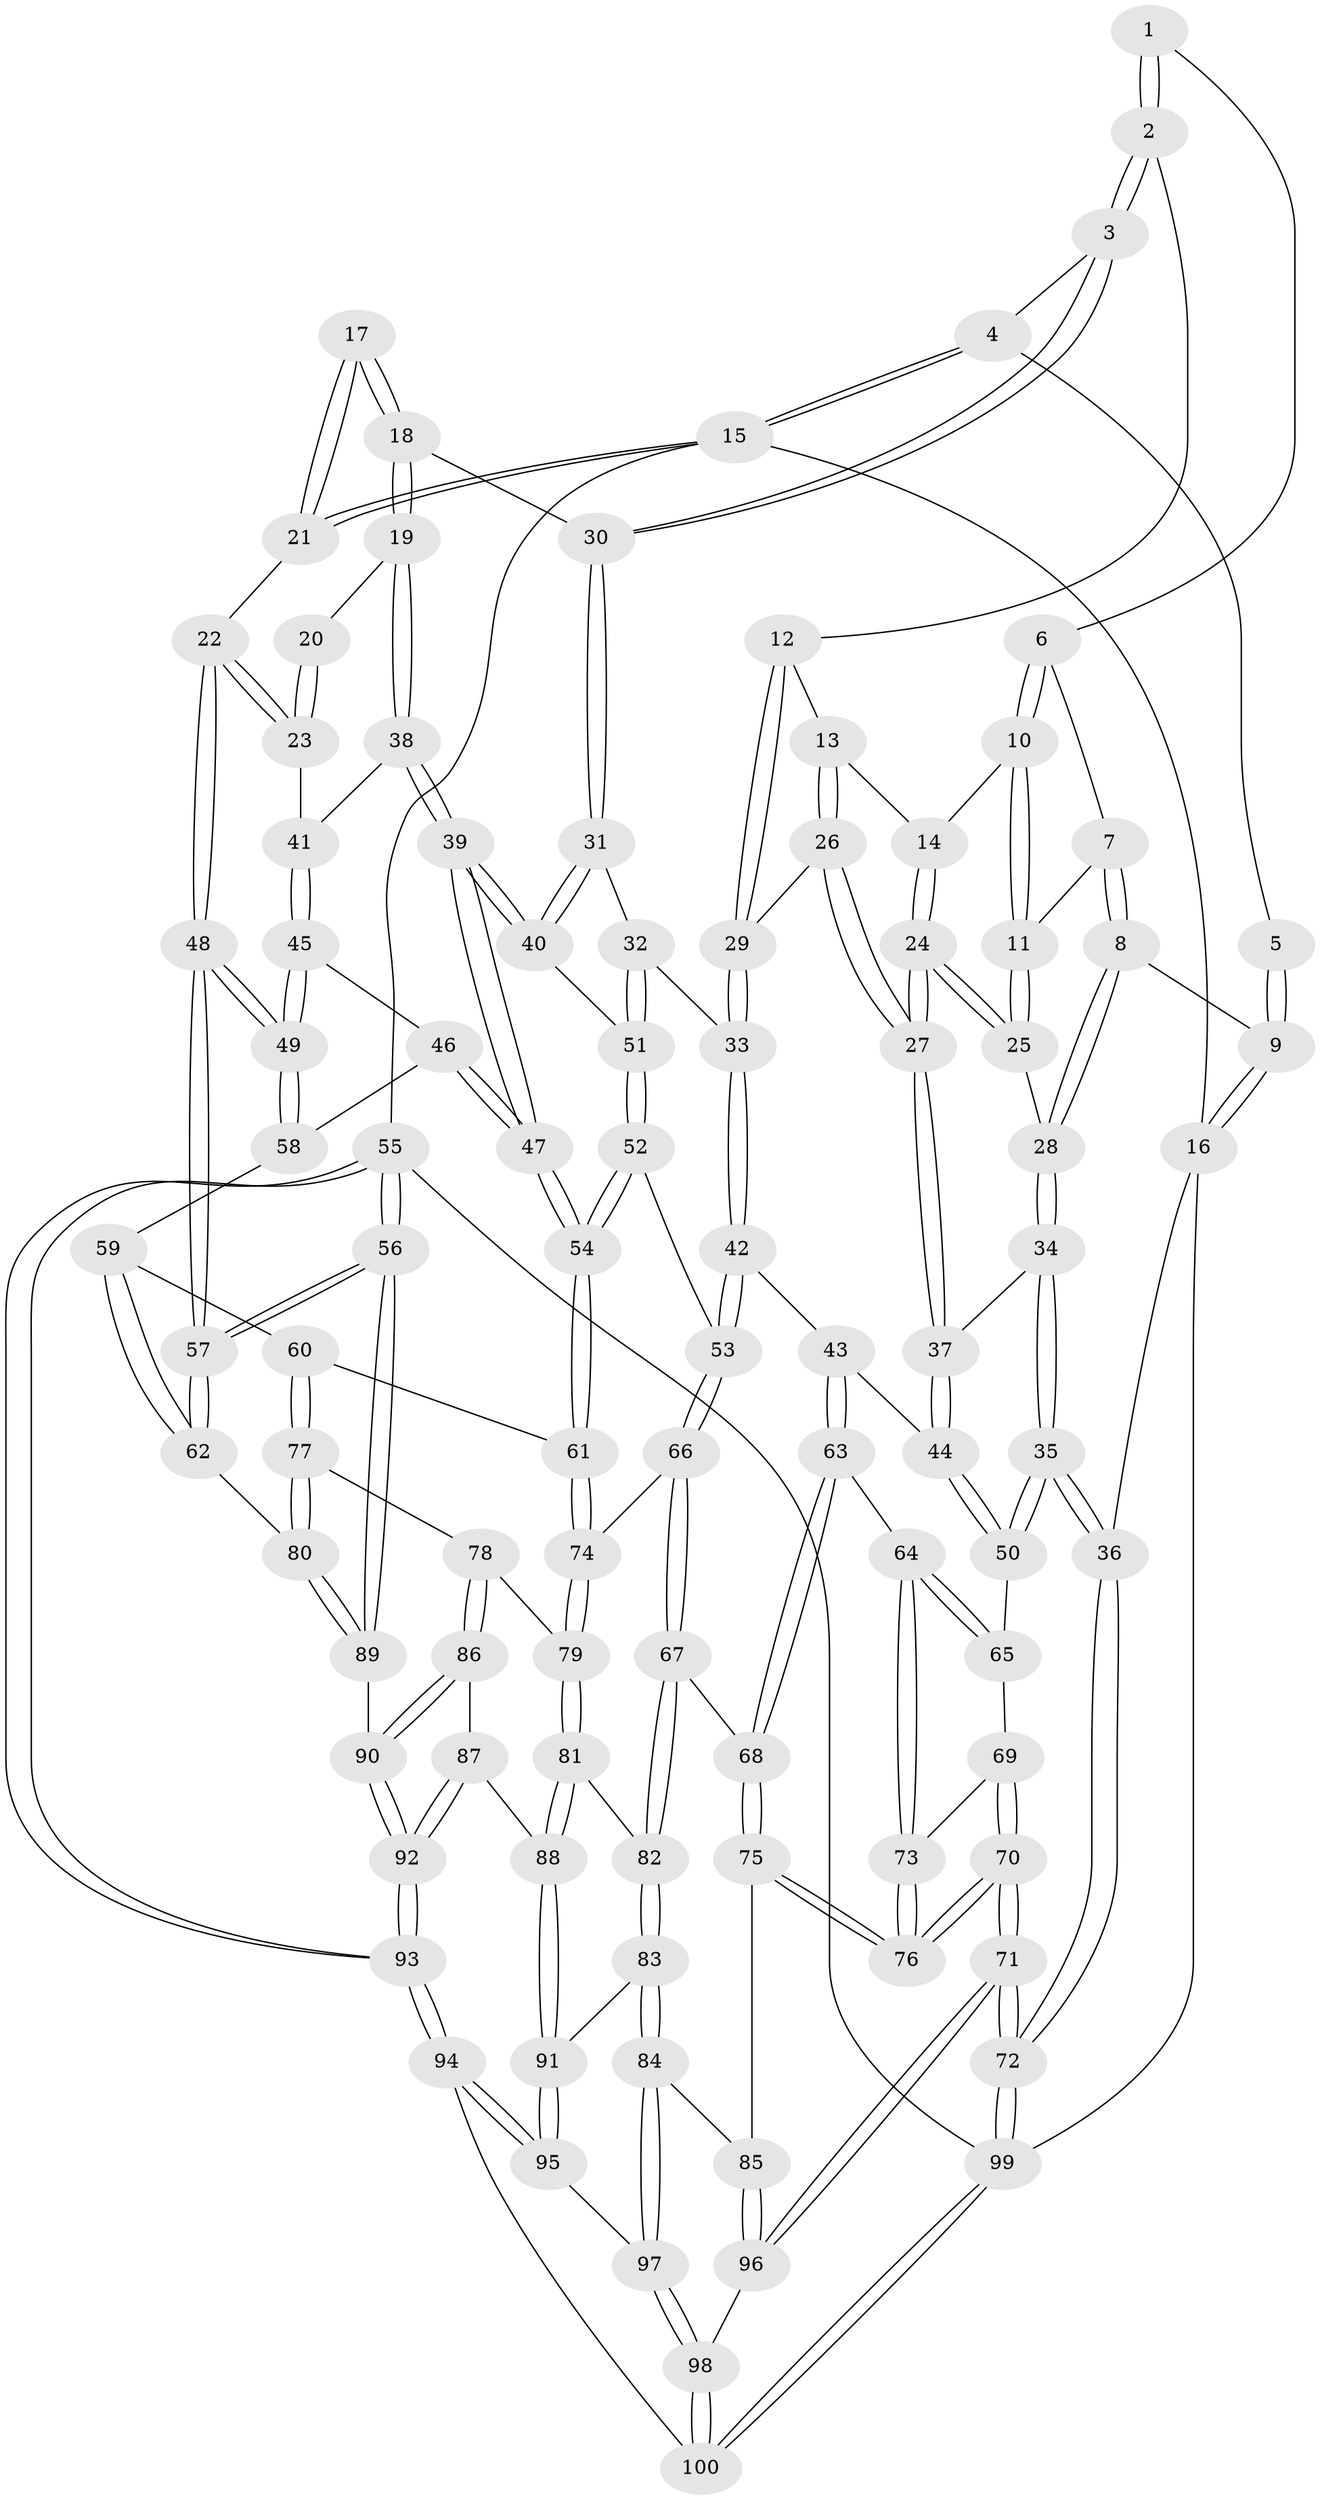 // Generated by graph-tools (version 1.1) at 2025/17/03/09/25 04:17:11]
// undirected, 100 vertices, 247 edges
graph export_dot {
graph [start="1"]
  node [color=gray90,style=filled];
  1 [pos="+0.3257265908733668+0"];
  2 [pos="+0.43469503562148987+0.09014059985713149"];
  3 [pos="+0.6851617673035535+0.03904174343997049"];
  4 [pos="+0.7088075545643213+0"];
  5 [pos="+0.3236682369528787+0"];
  6 [pos="+0.28091311394328505+0"];
  7 [pos="+0.22799884254436192+0.00499837344233434"];
  8 [pos="+0.11403430344368919+0.10875327276159279"];
  9 [pos="+0+0"];
  10 [pos="+0.28727899034617566+0.07935855055569312"];
  11 [pos="+0.23404491146486756+0.13369149910825967"];
  12 [pos="+0.42565537279180254+0.11080101476874837"];
  13 [pos="+0.37037280595805716+0.11247680354039734"];
  14 [pos="+0.36049751645307343+0.11177893969541683"];
  15 [pos="+1+0"];
  16 [pos="+0+0"];
  17 [pos="+0.9455463852699727+0.059960522160099484"];
  18 [pos="+0.730617169523364+0.11096132020291803"];
  19 [pos="+0.7393272195618196+0.12140256762974722"];
  20 [pos="+0.8995477048213011+0.14327380328112463"];
  21 [pos="+1+0"];
  22 [pos="+1+0.02798178600019776"];
  23 [pos="+0.9729172976522289+0.20834114250159155"];
  24 [pos="+0.2567504077631228+0.1721714980500171"];
  25 [pos="+0.23301026036007028+0.1352535295684026"];
  26 [pos="+0.27295947862684417+0.2237000293142897"];
  27 [pos="+0.2712435236617134+0.22468037148941564"];
  28 [pos="+0.11434481944333261+0.11161011756126525"];
  29 [pos="+0.4292231535773653+0.15021519485942392"];
  30 [pos="+0.7027541493242717+0.09155115696001033"];
  31 [pos="+0.6265722094735274+0.1983328509987096"];
  32 [pos="+0.512738596546965+0.2819751780052087"];
  33 [pos="+0.48126124601062786+0.2843118270650455"];
  34 [pos="+0.10142860927903427+0.13524558909477205"];
  35 [pos="+0+0.33200367363549765"];
  36 [pos="+0+0.331485131231988"];
  37 [pos="+0.263244845564562+0.2843383654289091"];
  38 [pos="+0.8012531578063742+0.22721877519548195"];
  39 [pos="+0.7499526192041874+0.39374092070043415"];
  40 [pos="+0.7200584962006847+0.3771728590016484"];
  41 [pos="+0.9170403727382157+0.25598168582758235"];
  42 [pos="+0.40936702579076983+0.3540258196470858"];
  43 [pos="+0.36636052886118026+0.3679442698321472"];
  44 [pos="+0.26342293815044193+0.2894803578708894"];
  45 [pos="+0.9244091583700125+0.30007594745469923"];
  46 [pos="+0.8823011701215608+0.4043046122828564"];
  47 [pos="+0.7681718147930874+0.4355207465108542"];
  48 [pos="+1+0.4274766472795922"];
  49 [pos="+1+0.4079129358175855"];
  50 [pos="+0.0056887716852801725+0.3615679466275305"];
  51 [pos="+0.5920603802083534+0.35661816941012037"];
  52 [pos="+0.5851938679190686+0.4349995380561653"];
  53 [pos="+0.536593428673684+0.5009570902707585"];
  54 [pos="+0.7596240762253955+0.46773699156793624"];
  55 [pos="+1+1"];
  56 [pos="+1+0.9751653572953697"];
  57 [pos="+1+0.6440703279945638"];
  58 [pos="+0.9253787323177748+0.4257632968967877"];
  59 [pos="+0.932806325995354+0.46917415432215853"];
  60 [pos="+0.8812136919936997+0.5959140731010159"];
  61 [pos="+0.7566609660145361+0.49912096888190777"];
  62 [pos="+1+0.6434480089348223"];
  63 [pos="+0.2919824919657726+0.5394306053643529"];
  64 [pos="+0.22941692553965198+0.5480713436120414"];
  65 [pos="+0.02149540071408579+0.3807305076967594"];
  66 [pos="+0.5556290760268561+0.5980735999270569"];
  67 [pos="+0.5440840522688534+0.6094947496457089"];
  68 [pos="+0.3365096949662791+0.5822632812286425"];
  69 [pos="+0.035072041608416614+0.5149242802793976"];
  70 [pos="+0.013565022371128952+0.8312438235961832"];
  71 [pos="+0+0.9451965826205062"];
  72 [pos="+0+1"];
  73 [pos="+0.13404343468745322+0.6786775604871067"];
  74 [pos="+0.6706486477239374+0.5811193881682839"];
  75 [pos="+0.3412685096057294+0.7635399286423599"];
  76 [pos="+0.06928175855305875+0.7872586776614614"];
  77 [pos="+0.9302713439633667+0.6551795278423683"];
  78 [pos="+0.7742831839581449+0.7150161244125517"];
  79 [pos="+0.7209838039303372+0.6765983038793882"];
  80 [pos="+0.940299939979885+0.6594437777145974"];
  81 [pos="+0.6481071565278267+0.76735225670366"];
  82 [pos="+0.5400806875789332+0.668847364266612"];
  83 [pos="+0.5010628985255752+0.743834545345774"];
  84 [pos="+0.4320228925900706+0.809487729809719"];
  85 [pos="+0.3746518806130314+0.7967742409320141"];
  86 [pos="+0.7661708799206343+0.77815648435332"];
  87 [pos="+0.6840897125005244+0.8232726196667369"];
  88 [pos="+0.661532596233623+0.8188336245196373"];
  89 [pos="+0.8871353201429342+0.8339172563681463"];
  90 [pos="+0.8565002814115944+0.8612725229240381"];
  91 [pos="+0.6215089230671658+0.8472331389347836"];
  92 [pos="+0.8144778234903949+1"];
  93 [pos="+0.8178087374447779+1"];
  94 [pos="+0.7415140437311999+1"];
  95 [pos="+0.6076595818691468+0.8705959796198652"];
  96 [pos="+0.2974607643058495+0.9150308979327912"];
  97 [pos="+0.4790720687771153+0.9053750362487099"];
  98 [pos="+0.45321102192949364+1"];
  99 [pos="+0+1"];
  100 [pos="+0.46629904072005784+1"];
  1 -- 2;
  1 -- 2;
  1 -- 6;
  2 -- 3;
  2 -- 3;
  2 -- 12;
  3 -- 4;
  3 -- 30;
  3 -- 30;
  4 -- 5;
  4 -- 15;
  4 -- 15;
  5 -- 9;
  5 -- 9;
  6 -- 7;
  6 -- 10;
  6 -- 10;
  7 -- 8;
  7 -- 8;
  7 -- 11;
  8 -- 9;
  8 -- 28;
  8 -- 28;
  9 -- 16;
  9 -- 16;
  10 -- 11;
  10 -- 11;
  10 -- 14;
  11 -- 25;
  11 -- 25;
  12 -- 13;
  12 -- 29;
  12 -- 29;
  13 -- 14;
  13 -- 26;
  13 -- 26;
  14 -- 24;
  14 -- 24;
  15 -- 16;
  15 -- 21;
  15 -- 21;
  15 -- 55;
  16 -- 36;
  16 -- 99;
  17 -- 18;
  17 -- 18;
  17 -- 21;
  17 -- 21;
  18 -- 19;
  18 -- 19;
  18 -- 30;
  19 -- 20;
  19 -- 38;
  19 -- 38;
  20 -- 23;
  20 -- 23;
  21 -- 22;
  22 -- 23;
  22 -- 23;
  22 -- 48;
  22 -- 48;
  23 -- 41;
  24 -- 25;
  24 -- 25;
  24 -- 27;
  24 -- 27;
  25 -- 28;
  26 -- 27;
  26 -- 27;
  26 -- 29;
  27 -- 37;
  27 -- 37;
  28 -- 34;
  28 -- 34;
  29 -- 33;
  29 -- 33;
  30 -- 31;
  30 -- 31;
  31 -- 32;
  31 -- 40;
  31 -- 40;
  32 -- 33;
  32 -- 51;
  32 -- 51;
  33 -- 42;
  33 -- 42;
  34 -- 35;
  34 -- 35;
  34 -- 37;
  35 -- 36;
  35 -- 36;
  35 -- 50;
  35 -- 50;
  36 -- 72;
  36 -- 72;
  37 -- 44;
  37 -- 44;
  38 -- 39;
  38 -- 39;
  38 -- 41;
  39 -- 40;
  39 -- 40;
  39 -- 47;
  39 -- 47;
  40 -- 51;
  41 -- 45;
  41 -- 45;
  42 -- 43;
  42 -- 53;
  42 -- 53;
  43 -- 44;
  43 -- 63;
  43 -- 63;
  44 -- 50;
  44 -- 50;
  45 -- 46;
  45 -- 49;
  45 -- 49;
  46 -- 47;
  46 -- 47;
  46 -- 58;
  47 -- 54;
  47 -- 54;
  48 -- 49;
  48 -- 49;
  48 -- 57;
  48 -- 57;
  49 -- 58;
  49 -- 58;
  50 -- 65;
  51 -- 52;
  51 -- 52;
  52 -- 53;
  52 -- 54;
  52 -- 54;
  53 -- 66;
  53 -- 66;
  54 -- 61;
  54 -- 61;
  55 -- 56;
  55 -- 56;
  55 -- 93;
  55 -- 93;
  55 -- 99;
  56 -- 57;
  56 -- 57;
  56 -- 89;
  56 -- 89;
  57 -- 62;
  57 -- 62;
  58 -- 59;
  59 -- 60;
  59 -- 62;
  59 -- 62;
  60 -- 61;
  60 -- 77;
  60 -- 77;
  61 -- 74;
  61 -- 74;
  62 -- 80;
  63 -- 64;
  63 -- 68;
  63 -- 68;
  64 -- 65;
  64 -- 65;
  64 -- 73;
  64 -- 73;
  65 -- 69;
  66 -- 67;
  66 -- 67;
  66 -- 74;
  67 -- 68;
  67 -- 82;
  67 -- 82;
  68 -- 75;
  68 -- 75;
  69 -- 70;
  69 -- 70;
  69 -- 73;
  70 -- 71;
  70 -- 71;
  70 -- 76;
  70 -- 76;
  71 -- 72;
  71 -- 72;
  71 -- 96;
  71 -- 96;
  72 -- 99;
  72 -- 99;
  73 -- 76;
  73 -- 76;
  74 -- 79;
  74 -- 79;
  75 -- 76;
  75 -- 76;
  75 -- 85;
  77 -- 78;
  77 -- 80;
  77 -- 80;
  78 -- 79;
  78 -- 86;
  78 -- 86;
  79 -- 81;
  79 -- 81;
  80 -- 89;
  80 -- 89;
  81 -- 82;
  81 -- 88;
  81 -- 88;
  82 -- 83;
  82 -- 83;
  83 -- 84;
  83 -- 84;
  83 -- 91;
  84 -- 85;
  84 -- 97;
  84 -- 97;
  85 -- 96;
  85 -- 96;
  86 -- 87;
  86 -- 90;
  86 -- 90;
  87 -- 88;
  87 -- 92;
  87 -- 92;
  88 -- 91;
  88 -- 91;
  89 -- 90;
  90 -- 92;
  90 -- 92;
  91 -- 95;
  91 -- 95;
  92 -- 93;
  92 -- 93;
  93 -- 94;
  93 -- 94;
  94 -- 95;
  94 -- 95;
  94 -- 100;
  95 -- 97;
  96 -- 98;
  97 -- 98;
  97 -- 98;
  98 -- 100;
  98 -- 100;
  99 -- 100;
  99 -- 100;
}
